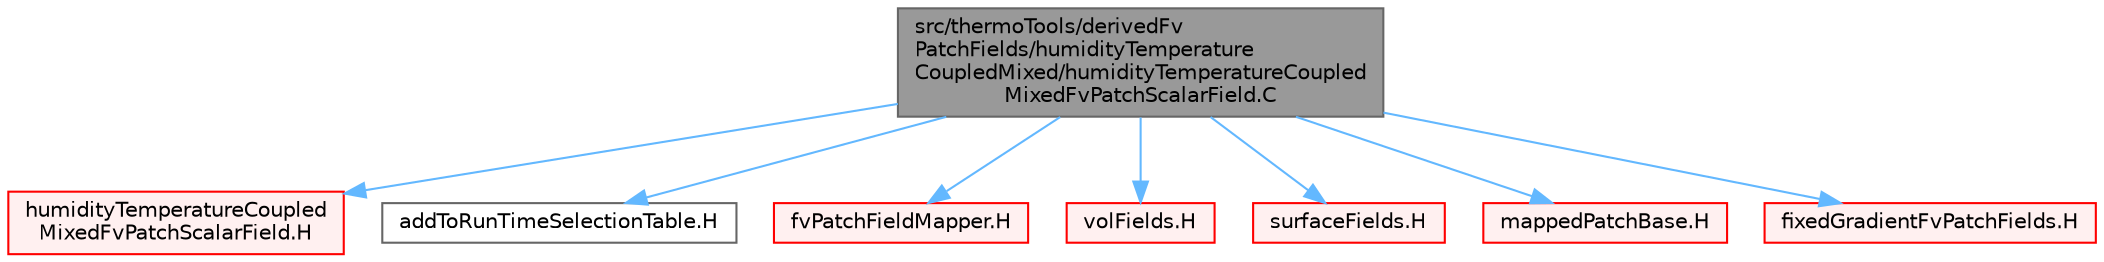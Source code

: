 digraph "src/thermoTools/derivedFvPatchFields/humidityTemperatureCoupledMixed/humidityTemperatureCoupledMixedFvPatchScalarField.C"
{
 // LATEX_PDF_SIZE
  bgcolor="transparent";
  edge [fontname=Helvetica,fontsize=10,labelfontname=Helvetica,labelfontsize=10];
  node [fontname=Helvetica,fontsize=10,shape=box,height=0.2,width=0.4];
  Node1 [id="Node000001",label="src/thermoTools/derivedFv\lPatchFields/humidityTemperature\lCoupledMixed/humidityTemperatureCoupled\lMixedFvPatchScalarField.C",height=0.2,width=0.4,color="gray40", fillcolor="grey60", style="filled", fontcolor="black",tooltip=" "];
  Node1 -> Node2 [id="edge1_Node000001_Node000002",color="steelblue1",style="solid",tooltip=" "];
  Node2 [id="Node000002",label="humidityTemperatureCoupled\lMixedFvPatchScalarField.H",height=0.2,width=0.4,color="red", fillcolor="#FFF0F0", style="filled",URL="$humidityTemperatureCoupledMixedFvPatchScalarField_8H.html",tooltip=" "];
  Node1 -> Node300 [id="edge2_Node000001_Node000300",color="steelblue1",style="solid",tooltip=" "];
  Node300 [id="Node000300",label="addToRunTimeSelectionTable.H",height=0.2,width=0.4,color="grey40", fillcolor="white", style="filled",URL="$addToRunTimeSelectionTable_8H.html",tooltip="Macros for easy insertion into run-time selection tables."];
  Node1 -> Node295 [id="edge3_Node000001_Node000295",color="steelblue1",style="solid",tooltip=" "];
  Node295 [id="Node000295",label="fvPatchFieldMapper.H",height=0.2,width=0.4,color="red", fillcolor="#FFF0F0", style="filled",URL="$fvPatchFieldMapper_8H.html",tooltip=" "];
  Node1 -> Node301 [id="edge4_Node000001_Node000301",color="steelblue1",style="solid",tooltip=" "];
  Node301 [id="Node000301",label="volFields.H",height=0.2,width=0.4,color="red", fillcolor="#FFF0F0", style="filled",URL="$volFields_8H.html",tooltip=" "];
  Node1 -> Node398 [id="edge5_Node000001_Node000398",color="steelblue1",style="solid",tooltip=" "];
  Node398 [id="Node000398",label="surfaceFields.H",height=0.2,width=0.4,color="red", fillcolor="#FFF0F0", style="filled",URL="$surfaceFields_8H.html",tooltip="Foam::surfaceFields."];
  Node1 -> Node406 [id="edge6_Node000001_Node000406",color="steelblue1",style="solid",tooltip=" "];
  Node406 [id="Node000406",label="mappedPatchBase.H",height=0.2,width=0.4,color="red", fillcolor="#FFF0F0", style="filled",URL="$mappedPatchBase_8H.html",tooltip=" "];
  Node1 -> Node442 [id="edge7_Node000001_Node000442",color="steelblue1",style="solid",tooltip=" "];
  Node442 [id="Node000442",label="fixedGradientFvPatchFields.H",height=0.2,width=0.4,color="red", fillcolor="#FFF0F0", style="filled",URL="$fixedGradientFvPatchFields_8H.html",tooltip=" "];
}
